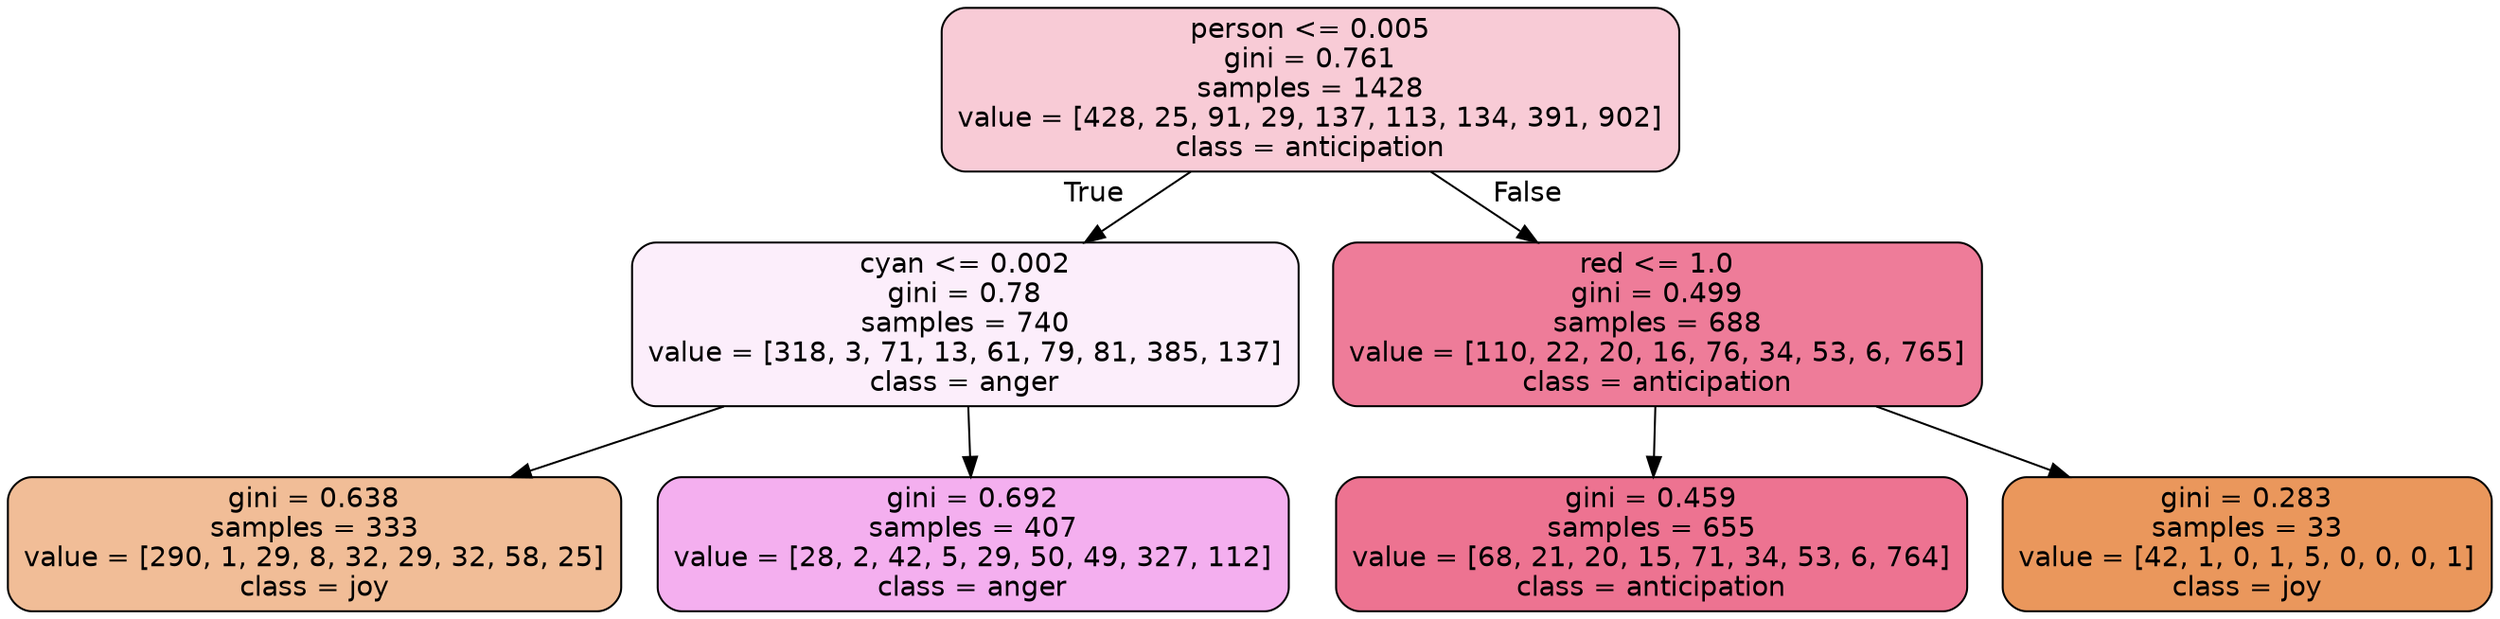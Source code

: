 digraph Tree {
node [shape=box, style="filled, rounded", color="black", fontname=helvetica] ;
edge [fontname=helvetica] ;
0 [label="person <= 0.005\ngini = 0.761\nsamples = 1428\nvalue = [428, 25, 91, 29, 137, 113, 134, 391, 902]\nclass = anticipation", fillcolor="#e5396442"] ;
1 [label="cyan <= 0.002\ngini = 0.78\nsamples = 740\nvalue = [318, 3, 71, 13, 61, 79, 81, 385, 137]\nclass = anger", fillcolor="#e539d715"] ;
0 -> 1 [labeldistance=2.5, labelangle=45, headlabel="True"] ;
2 [label="gini = 0.638\nsamples = 333\nvalue = [290, 1, 29, 8, 32, 29, 32, 58, 25]\nclass = joy", fillcolor="#e5813985"] ;
1 -> 2 ;
3 [label="gini = 0.692\nsamples = 407\nvalue = [28, 2, 42, 5, 29, 50, 49, 327, 112]\nclass = anger", fillcolor="#e539d767"] ;
1 -> 3 ;
4 [label="red <= 1.0\ngini = 0.499\nsamples = 688\nvalue = [110, 22, 20, 16, 76, 34, 53, 6, 765]\nclass = anticipation", fillcolor="#e53964a8"] ;
0 -> 4 [labeldistance=2.5, labelangle=-45, headlabel="False"] ;
5 [label="gini = 0.459\nsamples = 655\nvalue = [68, 21, 20, 15, 71, 34, 53, 6, 764]\nclass = anticipation", fillcolor="#e53964b4"] ;
4 -> 5 ;
6 [label="gini = 0.283\nsamples = 33\nvalue = [42, 1, 0, 1, 5, 0, 0, 0, 1]\nclass = joy", fillcolor="#e58139d2"] ;
4 -> 6 ;
}